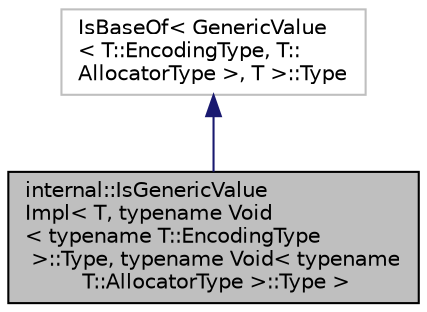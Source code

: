 digraph "internal::IsGenericValueImpl&lt; T, typename Void&lt; typename T::EncodingType &gt;::Type, typename Void&lt; typename T::AllocatorType &gt;::Type &gt;"
{
  edge [fontname="Helvetica",fontsize="10",labelfontname="Helvetica",labelfontsize="10"];
  node [fontname="Helvetica",fontsize="10",shape=record];
  Node0 [label="internal::IsGenericValue\lImpl\< T, typename Void\l\< typename T::EncodingType\l \>::Type, typename Void\< typename\l T::AllocatorType \>::Type \>",height=0.2,width=0.4,color="black", fillcolor="grey75", style="filled", fontcolor="black"];
  Node1 -> Node0 [dir="back",color="midnightblue",fontsize="10",style="solid"];
  Node1 [label="IsBaseOf\< GenericValue\l\< T::EncodingType, T::\lAllocatorType \>, T \>::Type",height=0.2,width=0.4,color="grey75", fillcolor="white", style="filled"];
}
